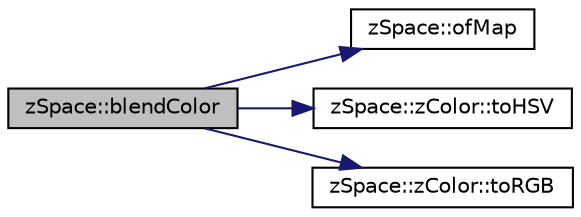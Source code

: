 digraph "zSpace::blendColor"
{
 // LATEX_PDF_SIZE
  edge [fontname="Helvetica",fontsize="10",labelfontname="Helvetica",labelfontsize="10"];
  node [fontname="Helvetica",fontsize="10",shape=record];
  rankdir="LR";
  Node8 [label="zSpace::blendColor",height=0.2,width=0.4,color="black", fillcolor="grey75", style="filled", fontcolor="black",tooltip="This method returns the blend color based on the input value, domain and the color domains."];
  Node8 -> Node9 [color="midnightblue",fontsize="10",style="solid",fontname="Helvetica"];
  Node9 [label="zSpace::ofMap",height=0.2,width=0.4,color="black", fillcolor="white", style="filled",URL="$group__z_core_utilities.html#ga772c31654e2dcf5f5ac0a884f3f9612a",tooltip="This method maps the input value from the input domain to output domain."];
  Node8 -> Node10 [color="midnightblue",fontsize="10",style="solid",fontname="Helvetica"];
  Node10 [label="zSpace::zColor::toHSV",height=0.2,width=0.4,color="black", fillcolor="white", style="filled",URL="$classz_space_1_1z_color.html#a5a564cfcdd4d89916c0d51b376923e05",tooltip="This methods calculates the HSV components based on the RGB_A components of color."];
  Node8 -> Node11 [color="midnightblue",fontsize="10",style="solid",fontname="Helvetica"];
  Node11 [label="zSpace::zColor::toRGB",height=0.2,width=0.4,color="black", fillcolor="white", style="filled",URL="$classz_space_1_1z_color.html#a0ca1ff44096d4d1d5de917dd4b4d781f",tooltip="This methods calculates the RGB_A components based on the HSV components of color."];
}
